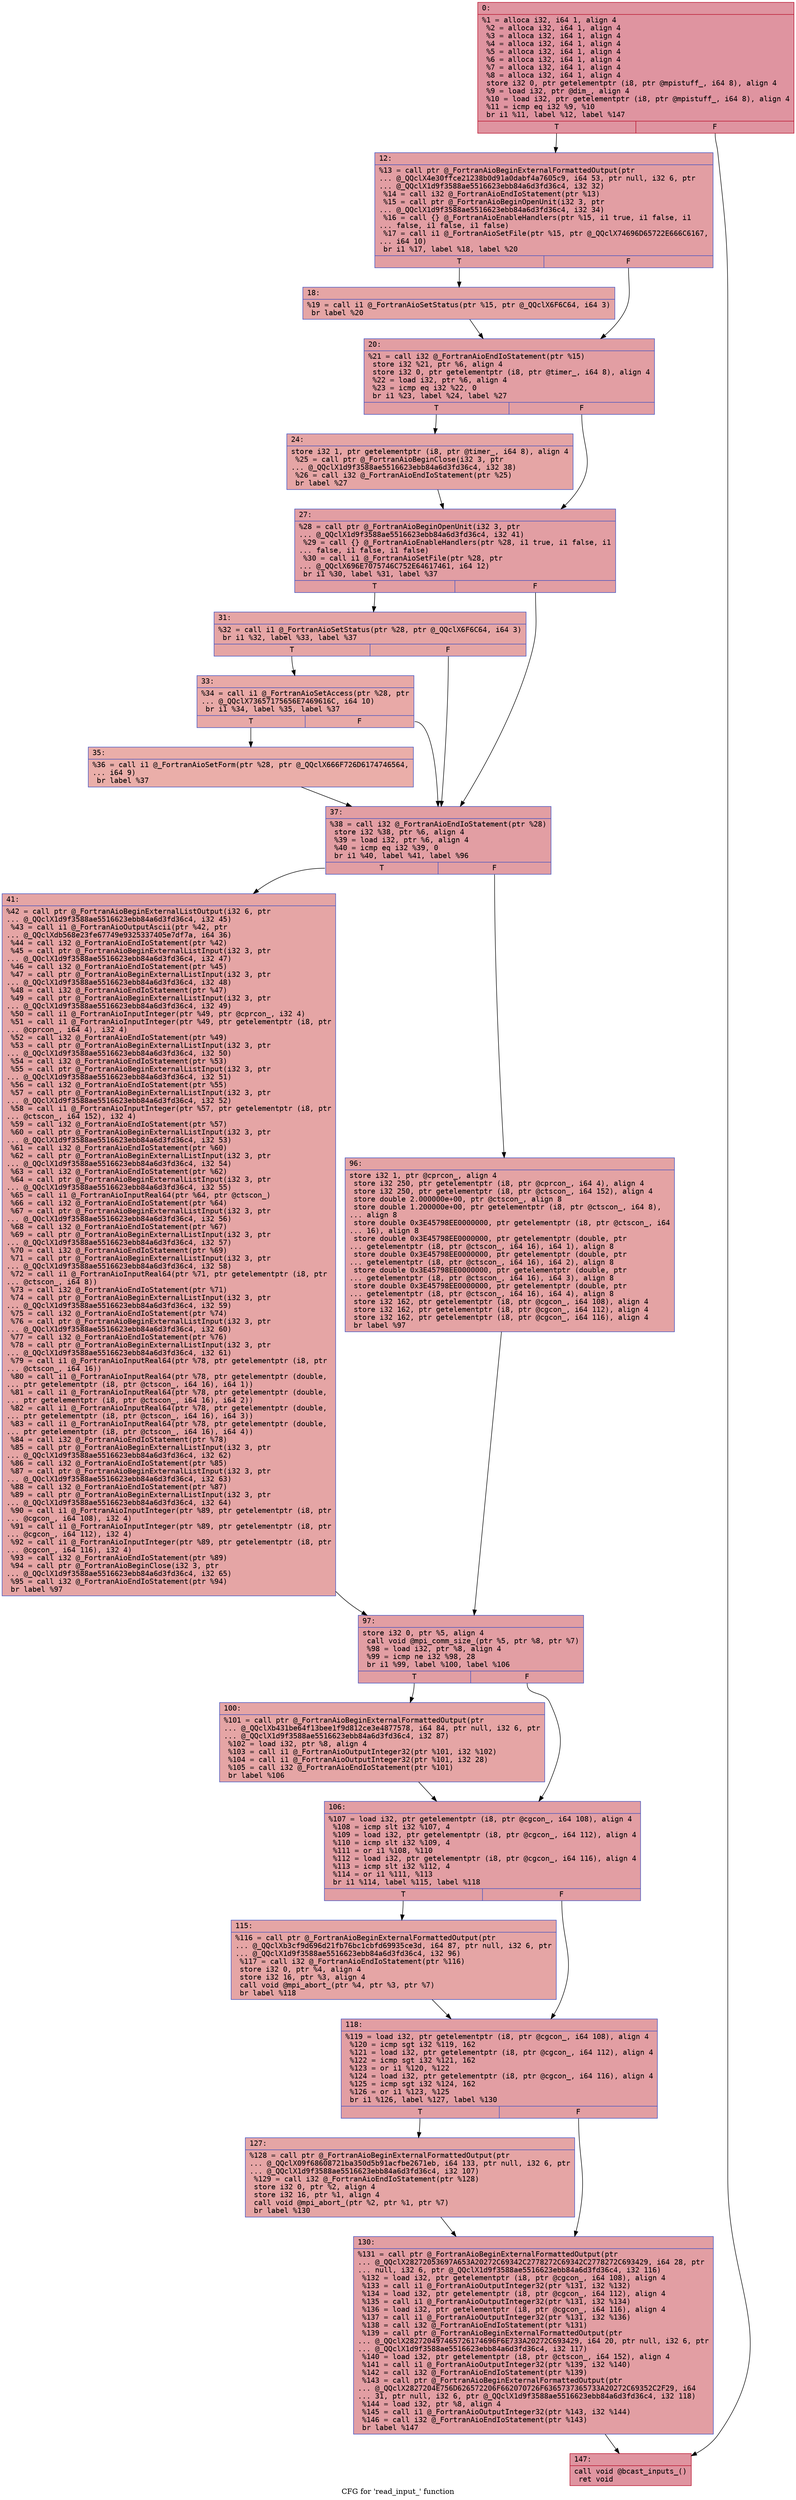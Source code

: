 digraph "CFG for 'read_input_' function" {
	label="CFG for 'read_input_' function";

	Node0x5614c8523200 [shape=record,color="#b70d28ff", style=filled, fillcolor="#b70d2870" fontname="Courier",label="{0:\l|  %1 = alloca i32, i64 1, align 4\l  %2 = alloca i32, i64 1, align 4\l  %3 = alloca i32, i64 1, align 4\l  %4 = alloca i32, i64 1, align 4\l  %5 = alloca i32, i64 1, align 4\l  %6 = alloca i32, i64 1, align 4\l  %7 = alloca i32, i64 1, align 4\l  %8 = alloca i32, i64 1, align 4\l  store i32 0, ptr getelementptr (i8, ptr @mpistuff_, i64 8), align 4\l  %9 = load i32, ptr @dim_, align 4\l  %10 = load i32, ptr getelementptr (i8, ptr @mpistuff_, i64 8), align 4\l  %11 = icmp eq i32 %9, %10\l  br i1 %11, label %12, label %147\l|{<s0>T|<s1>F}}"];
	Node0x5614c8523200:s0 -> Node0x5614c85254a0[tooltip="0 -> 12\nProbability 50.00%" ];
	Node0x5614c8523200:s1 -> Node0x5614c85254f0[tooltip="0 -> 147\nProbability 50.00%" ];
	Node0x5614c85254a0 [shape=record,color="#3d50c3ff", style=filled, fillcolor="#be242e70" fontname="Courier",label="{12:\l|  %13 = call ptr @_FortranAioBeginExternalFormattedOutput(ptr\l... @_QQclX4e30ffce21238b0d91a0dabf4a7605c9, i64 53, ptr null, i32 6, ptr\l... @_QQclX1d9f3588ae5516623ebb84a6d3fd36c4, i32 32)\l  %14 = call i32 @_FortranAioEndIoStatement(ptr %13)\l  %15 = call ptr @_FortranAioBeginOpenUnit(i32 3, ptr\l... @_QQclX1d9f3588ae5516623ebb84a6d3fd36c4, i32 34)\l  %16 = call \{\} @_FortranAioEnableHandlers(ptr %15, i1 true, i1 false, i1\l... false, i1 false, i1 false)\l  %17 = call i1 @_FortranAioSetFile(ptr %15, ptr @_QQclX74696D65722E666C6167,\l... i64 10)\l  br i1 %17, label %18, label %20\l|{<s0>T|<s1>F}}"];
	Node0x5614c85254a0:s0 -> Node0x5614c85342d0[tooltip="12 -> 18\nProbability 50.00%" ];
	Node0x5614c85254a0:s1 -> Node0x5614c8534320[tooltip="12 -> 20\nProbability 50.00%" ];
	Node0x5614c85342d0 [shape=record,color="#3d50c3ff", style=filled, fillcolor="#c5333470" fontname="Courier",label="{18:\l|  %19 = call i1 @_FortranAioSetStatus(ptr %15, ptr @_QQclX6F6C64, i64 3)\l  br label %20\l}"];
	Node0x5614c85342d0 -> Node0x5614c8534320[tooltip="18 -> 20\nProbability 100.00%" ];
	Node0x5614c8534320 [shape=record,color="#3d50c3ff", style=filled, fillcolor="#be242e70" fontname="Courier",label="{20:\l|  %21 = call i32 @_FortranAioEndIoStatement(ptr %15)\l  store i32 %21, ptr %6, align 4\l  store i32 0, ptr getelementptr (i8, ptr @timer_, i64 8), align 4\l  %22 = load i32, ptr %6, align 4\l  %23 = icmp eq i32 %22, 0\l  br i1 %23, label %24, label %27\l|{<s0>T|<s1>F}}"];
	Node0x5614c8534320:s0 -> Node0x5614c8534a00[tooltip="20 -> 24\nProbability 37.50%" ];
	Node0x5614c8534320:s1 -> Node0x5614c8534a50[tooltip="20 -> 27\nProbability 62.50%" ];
	Node0x5614c8534a00 [shape=record,color="#3d50c3ff", style=filled, fillcolor="#c5333470" fontname="Courier",label="{24:\l|  store i32 1, ptr getelementptr (i8, ptr @timer_, i64 8), align 4\l  %25 = call ptr @_FortranAioBeginClose(i32 3, ptr\l... @_QQclX1d9f3588ae5516623ebb84a6d3fd36c4, i32 38)\l  %26 = call i32 @_FortranAioEndIoStatement(ptr %25)\l  br label %27\l}"];
	Node0x5614c8534a00 -> Node0x5614c8534a50[tooltip="24 -> 27\nProbability 100.00%" ];
	Node0x5614c8534a50 [shape=record,color="#3d50c3ff", style=filled, fillcolor="#be242e70" fontname="Courier",label="{27:\l|  %28 = call ptr @_FortranAioBeginOpenUnit(i32 3, ptr\l... @_QQclX1d9f3588ae5516623ebb84a6d3fd36c4, i32 41)\l  %29 = call \{\} @_FortranAioEnableHandlers(ptr %28, i1 true, i1 false, i1\l... false, i1 false, i1 false)\l  %30 = call i1 @_FortranAioSetFile(ptr %28, ptr\l... @_QQclX696E7075746C752E64617461, i64 12)\l  br i1 %30, label %31, label %37\l|{<s0>T|<s1>F}}"];
	Node0x5614c8534a50:s0 -> Node0x5614c8535200[tooltip="27 -> 31\nProbability 50.00%" ];
	Node0x5614c8534a50:s1 -> Node0x5614c8535250[tooltip="27 -> 37\nProbability 50.00%" ];
	Node0x5614c8535200 [shape=record,color="#3d50c3ff", style=filled, fillcolor="#c5333470" fontname="Courier",label="{31:\l|  %32 = call i1 @_FortranAioSetStatus(ptr %28, ptr @_QQclX6F6C64, i64 3)\l  br i1 %32, label %33, label %37\l|{<s0>T|<s1>F}}"];
	Node0x5614c8535200:s0 -> Node0x5614c8535480[tooltip="31 -> 33\nProbability 50.00%" ];
	Node0x5614c8535200:s1 -> Node0x5614c8535250[tooltip="31 -> 37\nProbability 50.00%" ];
	Node0x5614c8535480 [shape=record,color="#3d50c3ff", style=filled, fillcolor="#ca3b3770" fontname="Courier",label="{33:\l|  %34 = call i1 @_FortranAioSetAccess(ptr %28, ptr\l... @_QQclX73657175656E7469616C, i64 10)\l  br i1 %34, label %35, label %37\l|{<s0>T|<s1>F}}"];
	Node0x5614c8535480:s0 -> Node0x5614c85357c0[tooltip="33 -> 35\nProbability 50.00%" ];
	Node0x5614c8535480:s1 -> Node0x5614c8535250[tooltip="33 -> 37\nProbability 50.00%" ];
	Node0x5614c85357c0 [shape=record,color="#3d50c3ff", style=filled, fillcolor="#d0473d70" fontname="Courier",label="{35:\l|  %36 = call i1 @_FortranAioSetForm(ptr %28, ptr @_QQclX666F726D6174746564,\l... i64 9)\l  br label %37\l}"];
	Node0x5614c85357c0 -> Node0x5614c8535250[tooltip="35 -> 37\nProbability 100.00%" ];
	Node0x5614c8535250 [shape=record,color="#3d50c3ff", style=filled, fillcolor="#be242e70" fontname="Courier",label="{37:\l|  %38 = call i32 @_FortranAioEndIoStatement(ptr %28)\l  store i32 %38, ptr %6, align 4\l  %39 = load i32, ptr %6, align 4\l  %40 = icmp eq i32 %39, 0\l  br i1 %40, label %41, label %96\l|{<s0>T|<s1>F}}"];
	Node0x5614c8535250:s0 -> Node0x5614c8535e00[tooltip="37 -> 41\nProbability 37.50%" ];
	Node0x5614c8535250:s1 -> Node0x5614c8535e50[tooltip="37 -> 96\nProbability 62.50%" ];
	Node0x5614c8535e00 [shape=record,color="#3d50c3ff", style=filled, fillcolor="#c5333470" fontname="Courier",label="{41:\l|  %42 = call ptr @_FortranAioBeginExternalListOutput(i32 6, ptr\l... @_QQclX1d9f3588ae5516623ebb84a6d3fd36c4, i32 45)\l  %43 = call i1 @_FortranAioOutputAscii(ptr %42, ptr\l... @_QQclXdb568e23fe67749e9325337405e7df7a, i64 36)\l  %44 = call i32 @_FortranAioEndIoStatement(ptr %42)\l  %45 = call ptr @_FortranAioBeginExternalListInput(i32 3, ptr\l... @_QQclX1d9f3588ae5516623ebb84a6d3fd36c4, i32 47)\l  %46 = call i32 @_FortranAioEndIoStatement(ptr %45)\l  %47 = call ptr @_FortranAioBeginExternalListInput(i32 3, ptr\l... @_QQclX1d9f3588ae5516623ebb84a6d3fd36c4, i32 48)\l  %48 = call i32 @_FortranAioEndIoStatement(ptr %47)\l  %49 = call ptr @_FortranAioBeginExternalListInput(i32 3, ptr\l... @_QQclX1d9f3588ae5516623ebb84a6d3fd36c4, i32 49)\l  %50 = call i1 @_FortranAioInputInteger(ptr %49, ptr @cprcon_, i32 4)\l  %51 = call i1 @_FortranAioInputInteger(ptr %49, ptr getelementptr (i8, ptr\l... @cprcon_, i64 4), i32 4)\l  %52 = call i32 @_FortranAioEndIoStatement(ptr %49)\l  %53 = call ptr @_FortranAioBeginExternalListInput(i32 3, ptr\l... @_QQclX1d9f3588ae5516623ebb84a6d3fd36c4, i32 50)\l  %54 = call i32 @_FortranAioEndIoStatement(ptr %53)\l  %55 = call ptr @_FortranAioBeginExternalListInput(i32 3, ptr\l... @_QQclX1d9f3588ae5516623ebb84a6d3fd36c4, i32 51)\l  %56 = call i32 @_FortranAioEndIoStatement(ptr %55)\l  %57 = call ptr @_FortranAioBeginExternalListInput(i32 3, ptr\l... @_QQclX1d9f3588ae5516623ebb84a6d3fd36c4, i32 52)\l  %58 = call i1 @_FortranAioInputInteger(ptr %57, ptr getelementptr (i8, ptr\l... @ctscon_, i64 152), i32 4)\l  %59 = call i32 @_FortranAioEndIoStatement(ptr %57)\l  %60 = call ptr @_FortranAioBeginExternalListInput(i32 3, ptr\l... @_QQclX1d9f3588ae5516623ebb84a6d3fd36c4, i32 53)\l  %61 = call i32 @_FortranAioEndIoStatement(ptr %60)\l  %62 = call ptr @_FortranAioBeginExternalListInput(i32 3, ptr\l... @_QQclX1d9f3588ae5516623ebb84a6d3fd36c4, i32 54)\l  %63 = call i32 @_FortranAioEndIoStatement(ptr %62)\l  %64 = call ptr @_FortranAioBeginExternalListInput(i32 3, ptr\l... @_QQclX1d9f3588ae5516623ebb84a6d3fd36c4, i32 55)\l  %65 = call i1 @_FortranAioInputReal64(ptr %64, ptr @ctscon_)\l  %66 = call i32 @_FortranAioEndIoStatement(ptr %64)\l  %67 = call ptr @_FortranAioBeginExternalListInput(i32 3, ptr\l... @_QQclX1d9f3588ae5516623ebb84a6d3fd36c4, i32 56)\l  %68 = call i32 @_FortranAioEndIoStatement(ptr %67)\l  %69 = call ptr @_FortranAioBeginExternalListInput(i32 3, ptr\l... @_QQclX1d9f3588ae5516623ebb84a6d3fd36c4, i32 57)\l  %70 = call i32 @_FortranAioEndIoStatement(ptr %69)\l  %71 = call ptr @_FortranAioBeginExternalListInput(i32 3, ptr\l... @_QQclX1d9f3588ae5516623ebb84a6d3fd36c4, i32 58)\l  %72 = call i1 @_FortranAioInputReal64(ptr %71, ptr getelementptr (i8, ptr\l... @ctscon_, i64 8))\l  %73 = call i32 @_FortranAioEndIoStatement(ptr %71)\l  %74 = call ptr @_FortranAioBeginExternalListInput(i32 3, ptr\l... @_QQclX1d9f3588ae5516623ebb84a6d3fd36c4, i32 59)\l  %75 = call i32 @_FortranAioEndIoStatement(ptr %74)\l  %76 = call ptr @_FortranAioBeginExternalListInput(i32 3, ptr\l... @_QQclX1d9f3588ae5516623ebb84a6d3fd36c4, i32 60)\l  %77 = call i32 @_FortranAioEndIoStatement(ptr %76)\l  %78 = call ptr @_FortranAioBeginExternalListInput(i32 3, ptr\l... @_QQclX1d9f3588ae5516623ebb84a6d3fd36c4, i32 61)\l  %79 = call i1 @_FortranAioInputReal64(ptr %78, ptr getelementptr (i8, ptr\l... @ctscon_, i64 16))\l  %80 = call i1 @_FortranAioInputReal64(ptr %78, ptr getelementptr (double,\l... ptr getelementptr (i8, ptr @ctscon_, i64 16), i64 1))\l  %81 = call i1 @_FortranAioInputReal64(ptr %78, ptr getelementptr (double,\l... ptr getelementptr (i8, ptr @ctscon_, i64 16), i64 2))\l  %82 = call i1 @_FortranAioInputReal64(ptr %78, ptr getelementptr (double,\l... ptr getelementptr (i8, ptr @ctscon_, i64 16), i64 3))\l  %83 = call i1 @_FortranAioInputReal64(ptr %78, ptr getelementptr (double,\l... ptr getelementptr (i8, ptr @ctscon_, i64 16), i64 4))\l  %84 = call i32 @_FortranAioEndIoStatement(ptr %78)\l  %85 = call ptr @_FortranAioBeginExternalListInput(i32 3, ptr\l... @_QQclX1d9f3588ae5516623ebb84a6d3fd36c4, i32 62)\l  %86 = call i32 @_FortranAioEndIoStatement(ptr %85)\l  %87 = call ptr @_FortranAioBeginExternalListInput(i32 3, ptr\l... @_QQclX1d9f3588ae5516623ebb84a6d3fd36c4, i32 63)\l  %88 = call i32 @_FortranAioEndIoStatement(ptr %87)\l  %89 = call ptr @_FortranAioBeginExternalListInput(i32 3, ptr\l... @_QQclX1d9f3588ae5516623ebb84a6d3fd36c4, i32 64)\l  %90 = call i1 @_FortranAioInputInteger(ptr %89, ptr getelementptr (i8, ptr\l... @cgcon_, i64 108), i32 4)\l  %91 = call i1 @_FortranAioInputInteger(ptr %89, ptr getelementptr (i8, ptr\l... @cgcon_, i64 112), i32 4)\l  %92 = call i1 @_FortranAioInputInteger(ptr %89, ptr getelementptr (i8, ptr\l... @cgcon_, i64 116), i32 4)\l  %93 = call i32 @_FortranAioEndIoStatement(ptr %89)\l  %94 = call ptr @_FortranAioBeginClose(i32 3, ptr\l... @_QQclX1d9f3588ae5516623ebb84a6d3fd36c4, i32 65)\l  %95 = call i32 @_FortranAioEndIoStatement(ptr %94)\l  br label %97\l}"];
	Node0x5614c8535e00 -> Node0x5614c8536990[tooltip="41 -> 97\nProbability 100.00%" ];
	Node0x5614c8535e50 [shape=record,color="#3d50c3ff", style=filled, fillcolor="#c32e3170" fontname="Courier",label="{96:\l|  store i32 1, ptr @cprcon_, align 4\l  store i32 250, ptr getelementptr (i8, ptr @cprcon_, i64 4), align 4\l  store i32 250, ptr getelementptr (i8, ptr @ctscon_, i64 152), align 4\l  store double 2.000000e+00, ptr @ctscon_, align 8\l  store double 1.200000e+00, ptr getelementptr (i8, ptr @ctscon_, i64 8),\l... align 8\l  store double 0x3E45798EE0000000, ptr getelementptr (i8, ptr @ctscon_, i64\l... 16), align 8\l  store double 0x3E45798EE0000000, ptr getelementptr (double, ptr\l... getelementptr (i8, ptr @ctscon_, i64 16), i64 1), align 8\l  store double 0x3E45798EE0000000, ptr getelementptr (double, ptr\l... getelementptr (i8, ptr @ctscon_, i64 16), i64 2), align 8\l  store double 0x3E45798EE0000000, ptr getelementptr (double, ptr\l... getelementptr (i8, ptr @ctscon_, i64 16), i64 3), align 8\l  store double 0x3E45798EE0000000, ptr getelementptr (double, ptr\l... getelementptr (i8, ptr @ctscon_, i64 16), i64 4), align 8\l  store i32 162, ptr getelementptr (i8, ptr @cgcon_, i64 108), align 4\l  store i32 162, ptr getelementptr (i8, ptr @cgcon_, i64 112), align 4\l  store i32 162, ptr getelementptr (i8, ptr @cgcon_, i64 116), align 4\l  br label %97\l}"];
	Node0x5614c8535e50 -> Node0x5614c8536990[tooltip="96 -> 97\nProbability 100.00%" ];
	Node0x5614c8536990 [shape=record,color="#3d50c3ff", style=filled, fillcolor="#be242e70" fontname="Courier",label="{97:\l|  store i32 0, ptr %5, align 4\l  call void @mpi_comm_size_(ptr %5, ptr %8, ptr %7)\l  %98 = load i32, ptr %8, align 4\l  %99 = icmp ne i32 %98, 28\l  br i1 %99, label %100, label %106\l|{<s0>T|<s1>F}}"];
	Node0x5614c8536990:s0 -> Node0x5614c853c270[tooltip="97 -> 100\nProbability 50.00%" ];
	Node0x5614c8536990:s1 -> Node0x5614c853c2c0[tooltip="97 -> 106\nProbability 50.00%" ];
	Node0x5614c853c270 [shape=record,color="#3d50c3ff", style=filled, fillcolor="#c5333470" fontname="Courier",label="{100:\l|  %101 = call ptr @_FortranAioBeginExternalFormattedOutput(ptr\l... @_QQclXb431be64f13bee1f9d812ce3e4877578, i64 84, ptr null, i32 6, ptr\l... @_QQclX1d9f3588ae5516623ebb84a6d3fd36c4, i32 87)\l  %102 = load i32, ptr %8, align 4\l  %103 = call i1 @_FortranAioOutputInteger32(ptr %101, i32 %102)\l  %104 = call i1 @_FortranAioOutputInteger32(ptr %101, i32 28)\l  %105 = call i32 @_FortranAioEndIoStatement(ptr %101)\l  br label %106\l}"];
	Node0x5614c853c270 -> Node0x5614c853c2c0[tooltip="100 -> 106\nProbability 100.00%" ];
	Node0x5614c853c2c0 [shape=record,color="#3d50c3ff", style=filled, fillcolor="#be242e70" fontname="Courier",label="{106:\l|  %107 = load i32, ptr getelementptr (i8, ptr @cgcon_, i64 108), align 4\l  %108 = icmp slt i32 %107, 4\l  %109 = load i32, ptr getelementptr (i8, ptr @cgcon_, i64 112), align 4\l  %110 = icmp slt i32 %109, 4\l  %111 = or i1 %108, %110\l  %112 = load i32, ptr getelementptr (i8, ptr @cgcon_, i64 116), align 4\l  %113 = icmp slt i32 %112, 4\l  %114 = or i1 %111, %113\l  br i1 %114, label %115, label %118\l|{<s0>T|<s1>F}}"];
	Node0x5614c853c2c0:s0 -> Node0x5614c853cee0[tooltip="106 -> 115\nProbability 50.00%" ];
	Node0x5614c853c2c0:s1 -> Node0x5614c853cf30[tooltip="106 -> 118\nProbability 50.00%" ];
	Node0x5614c853cee0 [shape=record,color="#3d50c3ff", style=filled, fillcolor="#c5333470" fontname="Courier",label="{115:\l|  %116 = call ptr @_FortranAioBeginExternalFormattedOutput(ptr\l... @_QQclXb3cf9d696d21fb76bc1cbfd69935ce3d, i64 87, ptr null, i32 6, ptr\l... @_QQclX1d9f3588ae5516623ebb84a6d3fd36c4, i32 96)\l  %117 = call i32 @_FortranAioEndIoStatement(ptr %116)\l  store i32 0, ptr %4, align 4\l  store i32 16, ptr %3, align 4\l  call void @mpi_abort_(ptr %4, ptr %3, ptr %7)\l  br label %118\l}"];
	Node0x5614c853cee0 -> Node0x5614c853cf30[tooltip="115 -> 118\nProbability 100.00%" ];
	Node0x5614c853cf30 [shape=record,color="#3d50c3ff", style=filled, fillcolor="#be242e70" fontname="Courier",label="{118:\l|  %119 = load i32, ptr getelementptr (i8, ptr @cgcon_, i64 108), align 4\l  %120 = icmp sgt i32 %119, 162\l  %121 = load i32, ptr getelementptr (i8, ptr @cgcon_, i64 112), align 4\l  %122 = icmp sgt i32 %121, 162\l  %123 = or i1 %120, %122\l  %124 = load i32, ptr getelementptr (i8, ptr @cgcon_, i64 116), align 4\l  %125 = icmp sgt i32 %124, 162\l  %126 = or i1 %123, %125\l  br i1 %126, label %127, label %130\l|{<s0>T|<s1>F}}"];
	Node0x5614c853cf30:s0 -> Node0x5614c853db20[tooltip="118 -> 127\nProbability 50.00%" ];
	Node0x5614c853cf30:s1 -> Node0x5614c853db70[tooltip="118 -> 130\nProbability 50.00%" ];
	Node0x5614c853db20 [shape=record,color="#3d50c3ff", style=filled, fillcolor="#c5333470" fontname="Courier",label="{127:\l|  %128 = call ptr @_FortranAioBeginExternalFormattedOutput(ptr\l... @_QQclX09f68608721ba350d5b91acfbe2671eb, i64 133, ptr null, i32 6, ptr\l... @_QQclX1d9f3588ae5516623ebb84a6d3fd36c4, i32 107)\l  %129 = call i32 @_FortranAioEndIoStatement(ptr %128)\l  store i32 0, ptr %2, align 4\l  store i32 16, ptr %1, align 4\l  call void @mpi_abort_(ptr %2, ptr %1, ptr %7)\l  br label %130\l}"];
	Node0x5614c853db20 -> Node0x5614c853db70[tooltip="127 -> 130\nProbability 100.00%" ];
	Node0x5614c853db70 [shape=record,color="#3d50c3ff", style=filled, fillcolor="#be242e70" fontname="Courier",label="{130:\l|  %131 = call ptr @_FortranAioBeginExternalFormattedOutput(ptr\l... @_QQclX28272053697A653A20272C69342C2778272C69342C2778272C693429, i64 28, ptr\l... null, i32 6, ptr @_QQclX1d9f3588ae5516623ebb84a6d3fd36c4, i32 116)\l  %132 = load i32, ptr getelementptr (i8, ptr @cgcon_, i64 108), align 4\l  %133 = call i1 @_FortranAioOutputInteger32(ptr %131, i32 %132)\l  %134 = load i32, ptr getelementptr (i8, ptr @cgcon_, i64 112), align 4\l  %135 = call i1 @_FortranAioOutputInteger32(ptr %131, i32 %134)\l  %136 = load i32, ptr getelementptr (i8, ptr @cgcon_, i64 116), align 4\l  %137 = call i1 @_FortranAioOutputInteger32(ptr %131, i32 %136)\l  %138 = call i32 @_FortranAioEndIoStatement(ptr %131)\l  %139 = call ptr @_FortranAioBeginExternalFormattedOutput(ptr\l... @_QQclX282720497465726174696F6E733A20272C693429, i64 20, ptr null, i32 6, ptr\l... @_QQclX1d9f3588ae5516623ebb84a6d3fd36c4, i32 117)\l  %140 = load i32, ptr getelementptr (i8, ptr @ctscon_, i64 152), align 4\l  %141 = call i1 @_FortranAioOutputInteger32(ptr %139, i32 %140)\l  %142 = call i32 @_FortranAioEndIoStatement(ptr %139)\l  %143 = call ptr @_FortranAioBeginExternalFormattedOutput(ptr\l... @_QQclX2827204E756D626572206F662070726F6365737365733A20272C69352C2F29, i64\l... 31, ptr null, i32 6, ptr @_QQclX1d9f3588ae5516623ebb84a6d3fd36c4, i32 118)\l  %144 = load i32, ptr %8, align 4\l  %145 = call i1 @_FortranAioOutputInteger32(ptr %143, i32 %144)\l  %146 = call i32 @_FortranAioEndIoStatement(ptr %143)\l  br label %147\l}"];
	Node0x5614c853db70 -> Node0x5614c85254f0[tooltip="130 -> 147\nProbability 100.00%" ];
	Node0x5614c85254f0 [shape=record,color="#b70d28ff", style=filled, fillcolor="#b70d2870" fontname="Courier",label="{147:\l|  call void @bcast_inputs_()\l  ret void\l}"];
}
